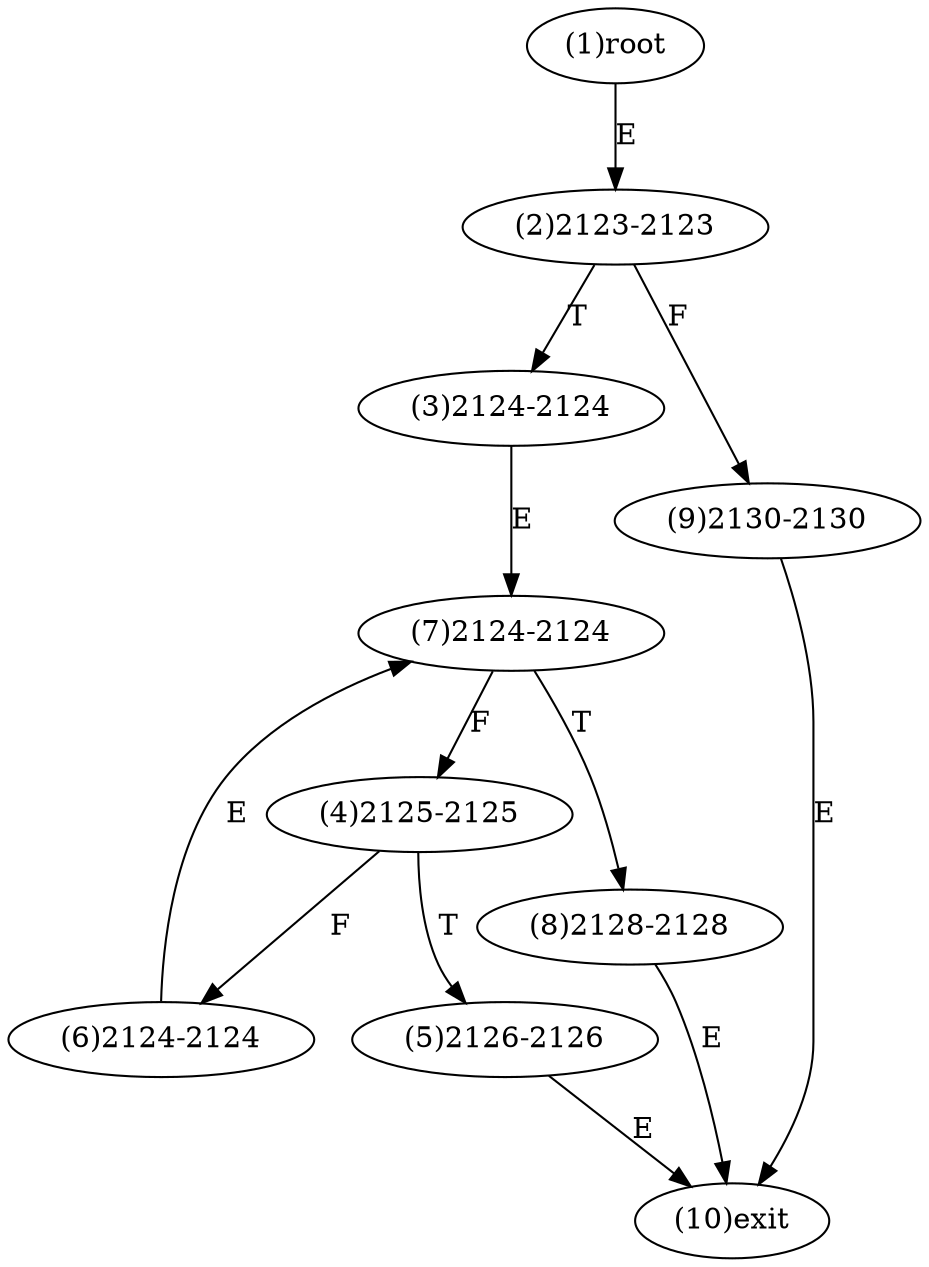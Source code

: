 digraph "" { 
1[ label="(1)root"];
2[ label="(2)2123-2123"];
3[ label="(3)2124-2124"];
4[ label="(4)2125-2125"];
5[ label="(5)2126-2126"];
6[ label="(6)2124-2124"];
7[ label="(7)2124-2124"];
8[ label="(8)2128-2128"];
9[ label="(9)2130-2130"];
10[ label="(10)exit"];
1->2[ label="E"];
2->9[ label="F"];
2->3[ label="T"];
3->7[ label="E"];
4->6[ label="F"];
4->5[ label="T"];
5->10[ label="E"];
6->7[ label="E"];
7->4[ label="F"];
7->8[ label="T"];
8->10[ label="E"];
9->10[ label="E"];
}